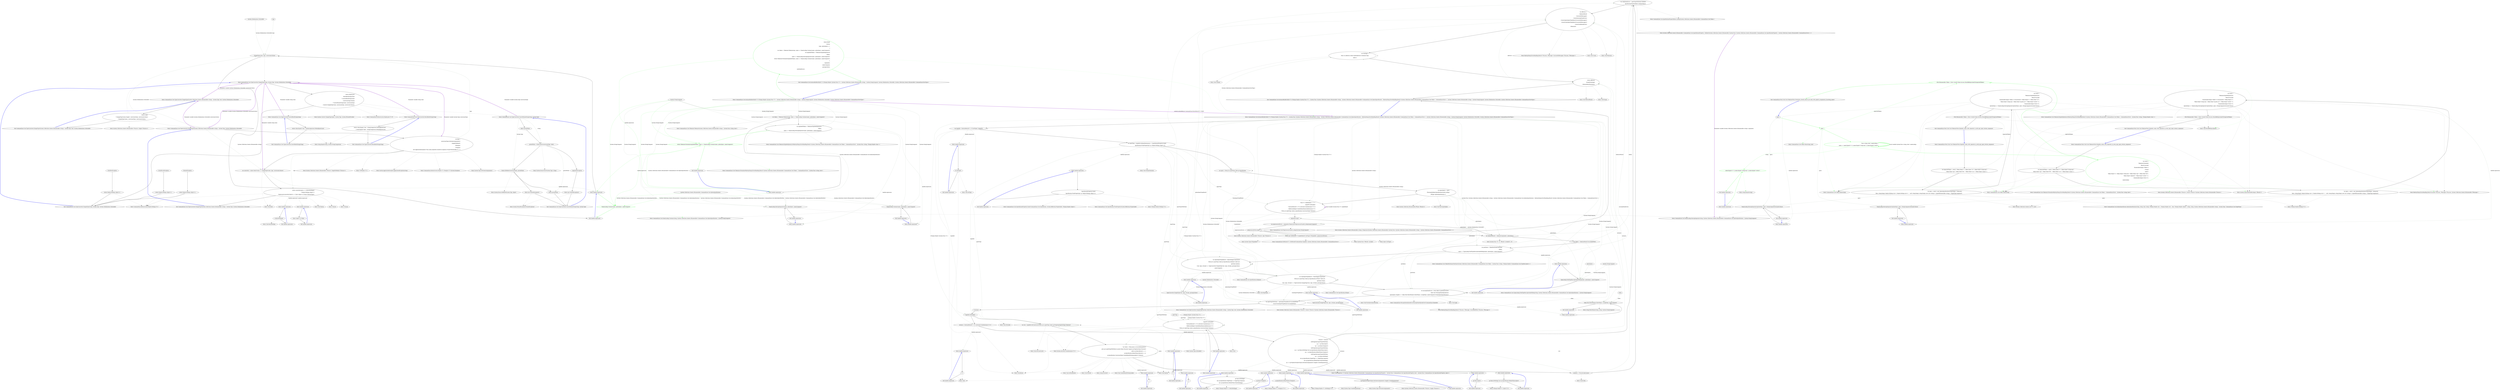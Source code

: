 digraph  {
n59 [label="System.Globalization.CultureInfo", span=""];
n60 [label=type, span=""];
n0 [label="Entry CommandLine.Core.TypeConverter.ChangeType(System.Collections.Generic.IEnumerable<string>, System.Type, bool, System.Globalization.CultureInfo)", span="12-12", cluster="CommandLine.Core.TypeConverter.ChangeType(System.Collections.Generic.IEnumerable<string>, System.Type, bool, System.Globalization.CultureInfo)"];
n1 [label="return scalar\r\n                ? ChangeType(values.Single(), conversionType, conversionCulture)\r\n                : ChangeType(values, conversionType, conversionCulture);", span="14-16", cluster="CommandLine.Core.TypeConverter.ChangeType(System.Collections.Generic.IEnumerable<string>, System.Type, bool, System.Globalization.CultureInfo)"];
n2 [label="Exit CommandLine.Core.TypeConverter.ChangeType(System.Collections.Generic.IEnumerable<string>, System.Type, bool, System.Globalization.CultureInfo)", span="12-12", cluster="CommandLine.Core.TypeConverter.ChangeType(System.Collections.Generic.IEnumerable<string>, System.Type, bool, System.Globalization.CultureInfo)"];
n3 [label="Entry System.Collections.Generic.IEnumerable<TSource>.Single<TSource>()", span="0-0", cluster="System.Collections.Generic.IEnumerable<TSource>.Single<TSource>()"];
n4 [label="Entry CommandLine.Core.TypeConverter.ChangeType(string, System.Type, System.Globalization.CultureInfo)", span="35-35", cluster="CommandLine.Core.TypeConverter.ChangeType(string, System.Type, System.Globalization.CultureInfo)"];
n5 [label="Entry CommandLine.Core.TypeConverter.ChangeType(System.Collections.Generic.IEnumerable<string>, System.Type, System.Globalization.CultureInfo)", span="19-19", cluster="CommandLine.Core.TypeConverter.ChangeType(System.Collections.Generic.IEnumerable<string>, System.Type, System.Globalization.CultureInfo)"];
n6 [label="var type =\r\n                conversionType.GetGenericArguments()\r\n                              .SingleOrDefault()\r\n                              .ToMaybe()\r\n                              .FromJust(\r\n                                  new ApplicationException(''Non scalar properties should be sequence of type IEnumerable<T>.''))", span="21-26", cluster="CommandLine.Core.TypeConverter.ChangeType(System.Collections.Generic.IEnumerable<string>, System.Type, System.Globalization.CultureInfo)"];
n7 [label="var converted = values.Select(value => ChangeType(value, type, conversionCulture))", span="28-28", cluster="CommandLine.Core.TypeConverter.ChangeType(System.Collections.Generic.IEnumerable<string>, System.Type, System.Globalization.CultureInfo)"];
n21 [label="ChangeType(value, type, conversionCulture)", span="28-28", cluster="lambda expression"];
n10 [label="Entry System.Type.GetGenericArguments()", span="0-0", cluster="System.Type.GetGenericArguments()"];
n11 [label="Entry System.Collections.Generic.IEnumerable<TSource>.SingleOrDefault<TSource>()", span="0-0", cluster="System.Collections.Generic.IEnumerable<TSource>.SingleOrDefault<TSource>()"];
n12 [label="Entry T.ToMaybe<T>()", span="79-79", cluster="T.ToMaybe<T>()"];
n13 [label="Entry System.ApplicationException.ApplicationException(string)", span="0-0", cluster="System.ApplicationException.ApplicationException(string)"];
n14 [label="Entry CommandLine.Infrastructure.Maybe<T>.FromJust<T>(System.Exception)", span="134-134", cluster="CommandLine.Infrastructure.Maybe<T>.FromJust<T>(System.Exception)"];
n8 [label="return converted.Any(a => a.MatchNothing())\r\n                ? Maybe.Nothing<object>()\r\n                : Maybe.Just(converted.Select(c => ((Just<object>)c).Value).ToArray(type));", span="30-32", cluster="CommandLine.Core.TypeConverter.ChangeType(System.Collections.Generic.IEnumerable<string>, System.Type, System.Globalization.CultureInfo)"];
n15 [label="Entry Unk.Select", span="", cluster="Unk.Select"];
n20 [label="Entry lambda expression", span="28-28", cluster="lambda expression"];
n9 [label="Exit CommandLine.Core.TypeConverter.ChangeType(System.Collections.Generic.IEnumerable<string>, System.Type, System.Globalization.CultureInfo)", span="19-19", cluster="CommandLine.Core.TypeConverter.ChangeType(System.Collections.Generic.IEnumerable<string>, System.Type, System.Globalization.CultureInfo)"];
n16 [label="Entry Unk.Any", span="", cluster="Unk.Any"];
n17 [label="Entry CommandLine.Infrastructure.Maybe.Nothing<T>()", span="63-63", cluster="CommandLine.Infrastructure.Maybe.Nothing<T>()"];
n18 [label="Entry Unk.ToArray", span="", cluster="Unk.ToArray"];
n19 [label="Entry Unk.Just", span="", cluster="Unk.Just"];
n23 [label="Entry lambda expression", span="30-30", cluster="lambda expression"];
n27 [label="Entry lambda expression", span="32-32", cluster="lambda expression"];
n22 [label="Exit lambda expression", span="28-28", cluster="lambda expression"];
n24 [label="a.MatchNothing()", span="30-30", cluster="lambda expression"];
n25 [label="Exit lambda expression", span="30-30", cluster="lambda expression"];
n26 [label="Entry Unk.MatchNothing", span="", cluster="Unk.MatchNothing"];
n28 [label="((Just<object>)c).Value", span="32-32", cluster="lambda expression"];
n29 [label="Exit lambda expression", span="32-32", cluster="lambda expression"];
n30 [label="return Maybe.Just(\r\n                    MatchBoolString(value)\r\n                        ? ConvertBoolString(value)\r\n                        : conversionType.IsEnum\r\n                            ? ConvertEnumString(value, conversionType)\r\n                            : Convert.ChangeType(value, conversionType, conversionCulture));", span="39-44", cluster="CommandLine.Core.TypeConverter.ChangeType(string, System.Type, System.Globalization.CultureInfo)"];
n31 [label=InvalidCastException, span="46-46", cluster="CommandLine.Core.TypeConverter.ChangeType(string, System.Type, System.Globalization.CultureInfo)"];
n32 [label="return Maybe.Nothing<object>();", span="48-48", cluster="CommandLine.Core.TypeConverter.ChangeType(string, System.Type, System.Globalization.CultureInfo)"];
n33 [label=FormatException, span="50-50", cluster="CommandLine.Core.TypeConverter.ChangeType(string, System.Type, System.Globalization.CultureInfo)"];
n34 [label="return Maybe.Nothing<object>();", span="52-52", cluster="CommandLine.Core.TypeConverter.ChangeType(string, System.Type, System.Globalization.CultureInfo)"];
n35 [label=OverflowException, span="54-54", cluster="CommandLine.Core.TypeConverter.ChangeType(string, System.Type, System.Globalization.CultureInfo)"];
n36 [label="return Maybe.Nothing<object>();", span="56-56", cluster="CommandLine.Core.TypeConverter.ChangeType(string, System.Type, System.Globalization.CultureInfo)"];
n37 [label="Exit CommandLine.Core.TypeConverter.ChangeType(string, System.Type, System.Globalization.CultureInfo)", span="35-35", cluster="CommandLine.Core.TypeConverter.ChangeType(string, System.Type, System.Globalization.CultureInfo)"];
n38 [label="Entry CommandLine.Core.TypeConverter.MatchBoolString(string)", span="60-60", cluster="CommandLine.Core.TypeConverter.MatchBoolString(string)"];
n39 [label="Entry CommandLine.Core.TypeConverter.ConvertBoolString(string)", span="66-66", cluster="CommandLine.Core.TypeConverter.ConvertBoolString(string)"];
n40 [label="Entry CommandLine.Core.TypeConverter.ConvertEnumString(string, System.Type)", span="71-71", cluster="CommandLine.Core.TypeConverter.ConvertEnumString(string, System.Type)"];
n41 [label="Entry System.Convert.ChangeType(object, System.Type, System.IFormatProvider)", span="0-0", cluster="System.Convert.ChangeType(object, System.Type, System.IFormatProvider)"];
n42 [label="Entry CommandLine.Infrastructure.Maybe.Just<T>(T)", span="68-68", cluster="CommandLine.Infrastructure.Maybe.Just<T>(T)"];
n43 [label="return value.Equals(''true'', StringComparison.OrdinalIgnoreCase)\r\n                   || value.Equals(''false'', StringComparison.OrdinalIgnoreCase);", span="62-63", cluster="CommandLine.Core.TypeConverter.MatchBoolString(string)"];
n44 [label="Exit CommandLine.Core.TypeConverter.MatchBoolString(string)", span="60-60", cluster="CommandLine.Core.TypeConverter.MatchBoolString(string)"];
n45 [label="Entry string.Equals(string, System.StringComparison)", span="0-0", cluster="string.Equals(string, System.StringComparison)"];
n46 [label="return value.Equals(''true'', StringComparison.OrdinalIgnoreCase);", span="68-68", cluster="CommandLine.Core.TypeConverter.ConvertBoolString(string)"];
n47 [label="Exit CommandLine.Core.TypeConverter.ConvertBoolString(string)", span="66-66", cluster="CommandLine.Core.TypeConverter.ConvertBoolString(string)"];
n48 [label="object parsedValue", span="73-73", cluster="CommandLine.Core.TypeConverter.ConvertEnumString(string, System.Type)"];
n49 [label="parsedValue = Enum.Parse(conversionType, value)", span="76-76", cluster="CommandLine.Core.TypeConverter.ConvertEnumString(string, System.Type)"];
n52 [label="Enum.IsDefined(conversionType, parsedValue)", span="82-82", cluster="CommandLine.Core.TypeConverter.ConvertEnumString(string, System.Type)"];
n50 [label=ArgumentException, span="78-78", cluster="CommandLine.Core.TypeConverter.ConvertEnumString(string, System.Type)"];
n56 [label="Entry System.Enum.Parse(System.Type, string)", span="0-0", cluster="System.Enum.Parse(System.Type, string)"];
n53 [label="return parsedValue;", span="84-84", cluster="CommandLine.Core.TypeConverter.ConvertEnumString(string, System.Type)"];
n51 [label="throw new FormatException();", span="80-80", cluster="CommandLine.Core.TypeConverter.ConvertEnumString(string, System.Type)"];
n54 [label="throw new FormatException();", span="86-86", cluster="CommandLine.Core.TypeConverter.ConvertEnumString(string, System.Type)"];
n58 [label="Entry System.Enum.IsDefined(System.Type, object)", span="0-0", cluster="System.Enum.IsDefined(System.Type, object)"];
n55 [label="Exit CommandLine.Core.TypeConverter.ConvertEnumString(string, System.Type)", span="71-71", cluster="CommandLine.Core.TypeConverter.ConvertEnumString(string, System.Type)"];
n57 [label="Entry System.FormatException.FormatException()", span="0-0", cluster="System.FormatException.FormatException()"];
d1 [label="return Build(\r\n                factory,\r\n                (args, optionSpecs) =>\r\n                    {\r\n                        var tokens = Tokenizer.Tokenize(args, name => NameLookup.Contains(name, optionSpecs, nameComparer));\r\n                        var explodedTokens = Tokenizer.ExplodeOptionList(\r\n                            tokens,\r\n                            name => NameLookup.HavingSeparator(name, optionSpecs, nameComparer));\r\n                        return Tokenizer.Normalize(explodedTokens, name => NameLookup.Contains(name, optionSpecs, nameComparer));\r\n                    },\r\n                arguments,\r\n                nameComparer,\r\n                parsingCulture,\r\n                nonFatalErrors);", span="21-34", cluster="CommandLine.Core.InstanceBuilder.Build<T>(CSharpx.Maybe<System.Func<T>>, System.Collections.Generic.IEnumerable<string>, System.StringComparer, System.Globalization.CultureInfo, System.Collections.Generic.IEnumerable<CommandLine.ErrorType>)", color=green, community=0];
d0 [label="Entry CommandLine.Core.InstanceBuilder.Build<T>(CSharpx.Maybe<System.Func<T>>, System.Collections.Generic.IEnumerable<string>, System.StringComparer, System.Globalization.CultureInfo, System.Collections.Generic.IEnumerable<CommandLine.ErrorType>)", span="14-14", cluster="CommandLine.Core.InstanceBuilder.Build<T>(CSharpx.Maybe<System.Func<T>>, System.Collections.Generic.IEnumerable<string>, System.StringComparer, System.Globalization.CultureInfo, System.Collections.Generic.IEnumerable<CommandLine.ErrorType>)"];
d2 [label="Exit CommandLine.Core.InstanceBuilder.Build<T>(CSharpx.Maybe<System.Func<T>>, System.Collections.Generic.IEnumerable<string>, System.StringComparer, System.Globalization.CultureInfo, System.Collections.Generic.IEnumerable<CommandLine.ErrorType>)", span="14-14", cluster="CommandLine.Core.InstanceBuilder.Build<T>(CSharpx.Maybe<System.Func<T>>, System.Collections.Generic.IEnumerable<string>, System.StringComparer, System.Globalization.CultureInfo, System.Collections.Generic.IEnumerable<CommandLine.ErrorType>)"];
d3 [label="Entry CommandLine.Core.InstanceBuilder.Build<T>(CSharpx.Maybe<System.Func<T>>, System.Func<System.Collections.Generic.IEnumerable<string>, System.Collections.Generic.IEnumerable<CommandLine.Core.OptionSpecification>, RailwaySharp.ErrorHandling.Result<System.Collections.Generic.IEnumerable<CommandLine.Core.Token>, CommandLine.Error>>, System.Collections.Generic.IEnumerable<string>, System.StringComparer, System.Globalization.CultureInfo, System.Collections.Generic.IEnumerable<CommandLine.ErrorType>)", span="37-37", cluster="CommandLine.Core.InstanceBuilder.Build<T>(CSharpx.Maybe<System.Func<T>>, System.Func<System.Collections.Generic.IEnumerable<string>, System.Collections.Generic.IEnumerable<CommandLine.Core.OptionSpecification>, RailwaySharp.ErrorHandling.Result<System.Collections.Generic.IEnumerable<CommandLine.Core.Token>, CommandLine.Error>>, System.Collections.Generic.IEnumerable<string>, System.StringComparer, System.Globalization.CultureInfo, System.Collections.Generic.IEnumerable<CommandLine.ErrorType>)"];
d4 [label="Entry lambda expression", span="23-30", cluster="lambda expression"];
d7 [label="return Tokenizer.Normalize(explodedTokens, name => NameLookup.Contains(name, optionSpecs, nameComparer));", span="29-29", cluster="lambda expression", color=green, community=0];
d158 [label="System.StringComparer", span=""];
d6 [label="var explodedTokens = Tokenizer.ExplodeOptionList(\r\n                            tokens,\r\n                            name => NameLookup.HavingSeparator(name, optionSpecs, nameComparer))", span="26-28", cluster="lambda expression"];
d8 [label="Exit lambda expression", span="23-30", cluster="lambda expression"];
d11 [label="Entry CommandLine.Core.Tokenizer.Normalize(RailwaySharp.ErrorHandling.Result<System.Collections.Generic.IEnumerable<CommandLine.Core.Token>, CommandLine.Error>, System.Func<string, bool>)", span="67-67", cluster="CommandLine.Core.Tokenizer.Normalize(RailwaySharp.ErrorHandling.Result<System.Collections.Generic.IEnumerable<CommandLine.Core.Token>, CommandLine.Error>, System.Func<string, bool>)"];
d21 [label="NameLookup.Contains(name, optionSpecs, nameComparer)", span="29-29", cluster="lambda expression", color=green, community=0];
d159 [label="System.Collections.Generic.IEnumerable<CommandLine.Core.OptionSpecification>", span=""];
d15 [label="Entry CommandLine.Core.NameLookup.Contains(string, System.Collections.Generic.IEnumerable<CommandLine.Core.OptionSpecification>, System.StringComparer)", span="11-11", cluster="CommandLine.Core.NameLookup.Contains(string, System.Collections.Generic.IEnumerable<CommandLine.Core.OptionSpecification>, System.StringComparer)"];
d5 [label="var tokens = Tokenizer.Tokenize(args, name => NameLookup.Contains(name, optionSpecs, nameComparer))", span="25-25", cluster="lambda expression"];
d13 [label="NameLookup.Contains(name, optionSpecs, nameComparer)", span="25-25", cluster="lambda expression"];
d17 [label="NameLookup.HavingSeparator(name, optionSpecs, nameComparer)", span="28-28", cluster="lambda expression"];
d50 [label="Exit CommandLine.Core.InstanceBuilder.Build<T>(CSharpx.Maybe<System.Func<T>>, System.Func<System.Collections.Generic.IEnumerable<string>, System.Collections.Generic.IEnumerable<CommandLine.Core.OptionSpecification>, RailwaySharp.ErrorHandling.Result<System.Collections.Generic.IEnumerable<CommandLine.Core.Token>, CommandLine.Error>>, System.Collections.Generic.IEnumerable<string>, System.StringComparer, System.Globalization.CultureInfo, System.Collections.Generic.IEnumerable<CommandLine.ErrorType>)", span="37-37", cluster="CommandLine.Core.InstanceBuilder.Build<T>(CSharpx.Maybe<System.Func<T>>, System.Func<System.Collections.Generic.IEnumerable<string>, System.Collections.Generic.IEnumerable<CommandLine.Core.OptionSpecification>, RailwaySharp.ErrorHandling.Result<System.Collections.Generic.IEnumerable<CommandLine.Core.Token>, CommandLine.Error>>, System.Collections.Generic.IEnumerable<string>, System.StringComparer, System.Globalization.CultureInfo, System.Collections.Generic.IEnumerable<CommandLine.ErrorType>)"];
d23 [label="var typeInfo = factory.Return(f => f().GetType(), typeof(T))", span="45-45", cluster="CommandLine.Core.InstanceBuilder.Build<T>(CSharpx.Maybe<System.Func<T>>, System.Func<System.Collections.Generic.IEnumerable<string>, System.Collections.Generic.IEnumerable<CommandLine.Core.OptionSpecification>, RailwaySharp.ErrorHandling.Result<System.Collections.Generic.IEnumerable<CommandLine.Core.Token>, CommandLine.Error>>, System.Collections.Generic.IEnumerable<string>, System.StringComparer, System.Globalization.CultureInfo, System.Collections.Generic.IEnumerable<CommandLine.ErrorType>)"];
d27 [label="Func<T> makeDefault = () =>\r\n                typeof(T).IsMutable()\r\n                    ? factory.Return(f => f(), Activator.CreateInstance<T>())\r\n                    : ReflectionHelper.CreateDefaultImmutableInstance<T>(\r\n                        (from p in specProps select p.Specification.ConversionType).ToArray())", span="56-60", cluster="CommandLine.Core.InstanceBuilder.Build<T>(CSharpx.Maybe<System.Func<T>>, System.Func<System.Collections.Generic.IEnumerable<string>, System.Collections.Generic.IEnumerable<CommandLine.Core.OptionSpecification>, RailwaySharp.ErrorHandling.Result<System.Collections.Generic.IEnumerable<CommandLine.Core.Token>, CommandLine.Error>>, System.Collections.Generic.IEnumerable<string>, System.StringComparer, System.Globalization.CultureInfo, System.Collections.Generic.IEnumerable<CommandLine.ErrorType>)"];
d102 [label="typeof(T).IsMutable()\r\n                    ? factory.Return(f => f(), Activator.CreateInstance<T>())\r\n                    : ReflectionHelper.CreateDefaultImmutableInstance<T>(\r\n                        (from p in specProps select p.Specification.ConversionType).ToArray())", span="57-60", cluster="lambda expression"];
d28 [label="arguments.Any()", span="62-62", cluster="CommandLine.Core.InstanceBuilder.Build<T>(CSharpx.Maybe<System.Func<T>>, System.Func<System.Collections.Generic.IEnumerable<string>, System.Collections.Generic.IEnumerable<CommandLine.Core.OptionSpecification>, RailwaySharp.ErrorHandling.Result<System.Collections.Generic.IEnumerable<CommandLine.Core.Token>, CommandLine.Error>>, System.Collections.Generic.IEnumerable<string>, System.StringComparer, System.Globalization.CultureInfo, System.Collections.Generic.IEnumerable<CommandLine.ErrorType>)"];
d29 [label="var preprocessorErrors = arguments.Preprocess(PreprocessorGuards.Lookup(nameComparer))", span="64-64", cluster="CommandLine.Core.InstanceBuilder.Build<T>(CSharpx.Maybe<System.Func<T>>, System.Func<System.Collections.Generic.IEnumerable<string>, System.Collections.Generic.IEnumerable<CommandLine.Core.OptionSpecification>, RailwaySharp.ErrorHandling.Result<System.Collections.Generic.IEnumerable<CommandLine.Core.Token>, CommandLine.Error>>, System.Collections.Generic.IEnumerable<string>, System.StringComparer, System.Globalization.CultureInfo, System.Collections.Generic.IEnumerable<CommandLine.ErrorType>)"];
d32 [label="var tokenizerResult = tokenizer(arguments, optionSpecs)", span="71-71", cluster="CommandLine.Core.InstanceBuilder.Build<T>(CSharpx.Maybe<System.Func<T>>, System.Func<System.Collections.Generic.IEnumerable<string>, System.Collections.Generic.IEnumerable<CommandLine.Core.OptionSpecification>, RailwaySharp.ErrorHandling.Result<System.Collections.Generic.IEnumerable<CommandLine.Core.Token>, CommandLine.Error>>, System.Collections.Generic.IEnumerable<string>, System.StringComparer, System.Globalization.CultureInfo, System.Collections.Generic.IEnumerable<CommandLine.ErrorType>)"];
d34 [label="var partitions = TokenPartitioner.Partition(\r\n                tokens,\r\n                name => TypeLookup.FindTypeDescriptorAndSibling(name, optionSpecs, nameComparer))", span="75-77", cluster="CommandLine.Core.InstanceBuilder.Build<T>(CSharpx.Maybe<System.Func<T>>, System.Func<System.Collections.Generic.IEnumerable<string>, System.Collections.Generic.IEnumerable<CommandLine.Core.OptionSpecification>, RailwaySharp.ErrorHandling.Result<System.Collections.Generic.IEnumerable<CommandLine.Core.Token>, CommandLine.Error>>, System.Collections.Generic.IEnumerable<string>, System.StringComparer, System.Globalization.CultureInfo, System.Collections.Generic.IEnumerable<CommandLine.ErrorType>)"];
d110 [label="TypeLookup.FindTypeDescriptorAndSibling(name, optionSpecs, nameComparer)", span="77-77", cluster="lambda expression"];
d35 [label="var optionSpecPropsResult = OptionMapper.MapValues(\r\n                (from pt in specProps where pt.Specification.IsOption() select pt),\r\n                partitions.Options,\r\n                (vals, type, isScalar) => TypeConverter.ChangeType(vals, type, isScalar, parsingCulture),\r\n                nameComparer)", span="79-83", cluster="CommandLine.Core.InstanceBuilder.Build<T>(CSharpx.Maybe<System.Func<T>>, System.Func<System.Collections.Generic.IEnumerable<string>, System.Collections.Generic.IEnumerable<CommandLine.Core.OptionSpecification>, RailwaySharp.ErrorHandling.Result<System.Collections.Generic.IEnumerable<CommandLine.Core.Token>, CommandLine.Error>>, System.Collections.Generic.IEnumerable<string>, System.StringComparer, System.Globalization.CultureInfo, System.Collections.Generic.IEnumerable<CommandLine.ErrorType>)"];
d114 [label="TypeConverter.ChangeType(vals, type, isScalar, parsingCulture)", span="82-82", cluster="lambda expression"];
d36 [label="var valueSpecPropsResult = ValueMapper.MapValues(\r\n                (from pt in specProps where pt.Specification.IsValue() select pt),\r\n                    partitions.Values,\r\n                (vals, type, isScalar) => TypeConverter.ChangeType(vals, type, isScalar, parsingCulture))", span="85-88", cluster="CommandLine.Core.InstanceBuilder.Build<T>(CSharpx.Maybe<System.Func<T>>, System.Func<System.Collections.Generic.IEnumerable<string>, System.Collections.Generic.IEnumerable<CommandLine.Core.OptionSpecification>, RailwaySharp.ErrorHandling.Result<System.Collections.Generic.IEnumerable<CommandLine.Core.Token>, CommandLine.Error>>, System.Collections.Generic.IEnumerable<string>, System.StringComparer, System.Globalization.CultureInfo, System.Collections.Generic.IEnumerable<CommandLine.ErrorType>)"];
d118 [label="TypeConverter.ChangeType(vals, type, isScalar, parsingCulture)", span="88-88", cluster="lambda expression"];
d37 [label="var missingValueErrors = from token in partitions.Errors\r\n                                     select new MissingValueOptionError(\r\n                                         optionSpecs.Single(o => token.Text.MatchName(o.ShortName, o.LongName, nameComparer)).FromOptionSpecification())", span="90-92", cluster="CommandLine.Core.InstanceBuilder.Build<T>(CSharpx.Maybe<System.Func<T>>, System.Func<System.Collections.Generic.IEnumerable<string>, System.Collections.Generic.IEnumerable<CommandLine.Core.OptionSpecification>, RailwaySharp.ErrorHandling.Result<System.Collections.Generic.IEnumerable<CommandLine.Core.Token>, CommandLine.Error>>, System.Collections.Generic.IEnumerable<string>, System.StringComparer, System.Globalization.CultureInfo, System.Collections.Generic.IEnumerable<CommandLine.ErrorType>)"];
d121 [label="token.Text.MatchName(o.ShortName, o.LongName, nameComparer)", span="92-92", cluster="lambda expression"];
d41 [label="instance = factory.Return(f => f(), Activator.CreateInstance<T>())", span="100-100", cluster="CommandLine.Core.InstanceBuilder.Build<T>(CSharpx.Maybe<System.Func<T>>, System.Func<System.Collections.Generic.IEnumerable<string>, System.Collections.Generic.IEnumerable<CommandLine.Core.OptionSpecification>, RailwaySharp.ErrorHandling.Result<System.Collections.Generic.IEnumerable<CommandLine.Core.Token>, CommandLine.Error>>, System.Collections.Generic.IEnumerable<string>, System.StringComparer, System.Globalization.CultureInfo, System.Collections.Generic.IEnumerable<CommandLine.ErrorType>)"];
d48 [label="var warnings =\r\n                from e in allErrors where nonFatalErrors.Contains(e.Tag)\r\n                select e", span="137-139", cluster="CommandLine.Core.InstanceBuilder.Build<T>(CSharpx.Maybe<System.Func<T>>, System.Func<System.Collections.Generic.IEnumerable<string>, System.Collections.Generic.IEnumerable<CommandLine.Core.OptionSpecification>, RailwaySharp.ErrorHandling.Result<System.Collections.Generic.IEnumerable<CommandLine.Core.Token>, CommandLine.Error>>, System.Collections.Generic.IEnumerable<string>, System.StringComparer, System.Globalization.CultureInfo, System.Collections.Generic.IEnumerable<CommandLine.ErrorType>)"];
d10 [label="Entry CommandLine.Core.Tokenizer.ExplodeOptionList(RailwaySharp.ErrorHandling.Result<System.Collections.Generic.IEnumerable<CommandLine.Core.Token>, CommandLine.Error>, System.Func<string, CSharpx.Maybe<char>>)", span="46-46", cluster="CommandLine.Core.Tokenizer.ExplodeOptionList(RailwaySharp.ErrorHandling.Result<System.Collections.Generic.IEnumerable<CommandLine.Core.Token>, CommandLine.Error>, System.Func<string, CSharpx.Maybe<char>>)"];
d16 [label="Entry lambda expression", span="28-28", cluster="lambda expression"];
d9 [label="Entry CommandLine.Core.Tokenizer.Tokenize(System.Collections.Generic.IEnumerable<string>, System.Func<string, bool>)", span="13-13", cluster="CommandLine.Core.Tokenizer.Tokenize(System.Collections.Generic.IEnumerable<string>, System.Func<string, bool>)"];
d12 [label="Entry lambda expression", span="25-25", cluster="lambda expression"];
d14 [label="Exit lambda expression", span="25-25", cluster="lambda expression"];
d18 [label="Exit lambda expression", span="28-28", cluster="lambda expression"];
d19 [label="Entry CommandLine.Core.NameLookup.HavingSeparator(string, System.Collections.Generic.IEnumerable<CommandLine.Core.OptionSpecification>, System.StringComparer)", span="16-16", cluster="CommandLine.Core.NameLookup.HavingSeparator(string, System.Collections.Generic.IEnumerable<CommandLine.Core.OptionSpecification>, System.StringComparer)"];
d31 [label="return new NotParsed<T>(makeDefault().GetType().ToTypeInfo(), preprocessorErrors);", span="67-67", cluster="CommandLine.Core.InstanceBuilder.Build<T>(CSharpx.Maybe<System.Func<T>>, System.Func<System.Collections.Generic.IEnumerable<string>, System.Collections.Generic.IEnumerable<CommandLine.Core.OptionSpecification>, RailwaySharp.ErrorHandling.Result<System.Collections.Generic.IEnumerable<CommandLine.Core.Token>, CommandLine.Error>>, System.Collections.Generic.IEnumerable<string>, System.StringComparer, System.Globalization.CultureInfo, System.Collections.Generic.IEnumerable<CommandLine.ErrorType>)"];
d49 [label="return allErrors\r\n                .Except(warnings)\r\n                .ToParserResult(instance);", span="141-143", cluster="CommandLine.Core.InstanceBuilder.Build<T>(CSharpx.Maybe<System.Func<T>>, System.Func<System.Collections.Generic.IEnumerable<string>, System.Collections.Generic.IEnumerable<CommandLine.Core.OptionSpecification>, RailwaySharp.ErrorHandling.Result<System.Collections.Generic.IEnumerable<CommandLine.Core.Token>, CommandLine.Error>>, System.Collections.Generic.IEnumerable<string>, System.StringComparer, System.Globalization.CultureInfo, System.Collections.Generic.IEnumerable<CommandLine.ErrorType>)"];
d24 [label="var specProps = typeInfo.GetSpecifications(pi => SpecificationProperty.Create(\r\n                    Specification.FromProperty(pi), pi, Maybe.Nothing<object>()))", span="47-48", cluster="CommandLine.Core.InstanceBuilder.Build<T>(CSharpx.Maybe<System.Func<T>>, System.Func<System.Collections.Generic.IEnumerable<string>, System.Collections.Generic.IEnumerable<CommandLine.Core.OptionSpecification>, RailwaySharp.ErrorHandling.Result<System.Collections.Generic.IEnumerable<CommandLine.Core.Token>, CommandLine.Error>>, System.Collections.Generic.IEnumerable<string>, System.StringComparer, System.Globalization.CultureInfo, System.Collections.Generic.IEnumerable<CommandLine.ErrorType>)"];
d51 [label="Entry Unk.Return", span="", cluster="Unk.Return"];
d90 [label="Entry lambda expression", span="45-45", cluster="lambda expression"];
d40 [label="typeInfo.IsMutable()", span="98-98", cluster="CommandLine.Core.InstanceBuilder.Build<T>(CSharpx.Maybe<System.Func<T>>, System.Func<System.Collections.Generic.IEnumerable<string>, System.Collections.Generic.IEnumerable<CommandLine.Core.OptionSpecification>, RailwaySharp.ErrorHandling.Result<System.Collections.Generic.IEnumerable<CommandLine.Core.Token>, CommandLine.Error>>, System.Collections.Generic.IEnumerable<string>, System.StringComparer, System.Globalization.CultureInfo, System.Collections.Generic.IEnumerable<CommandLine.ErrorType>)"];
d43 [label="var ctor = typeInfo.GetConstructor((from sp in specProps select sp.Property.PropertyType).ToArray())", span="116-116", cluster="CommandLine.Core.InstanceBuilder.Build<T>(CSharpx.Maybe<System.Func<T>>, System.Func<System.Collections.Generic.IEnumerable<string>, System.Collections.Generic.IEnumerable<CommandLine.Core.OptionSpecification>, RailwaySharp.ErrorHandling.Result<System.Collections.Generic.IEnumerable<CommandLine.Core.Token>, CommandLine.Error>>, System.Collections.Generic.IEnumerable<string>, System.StringComparer, System.Globalization.CultureInfo, System.Collections.Generic.IEnumerable<CommandLine.ErrorType>)"];
d26 [label="var optionSpecs = specs\r\n                .ThrowingValidate(SpecificationGuards.Lookup)\r\n                .OfType<OptionSpecification>()", span="52-54", cluster="CommandLine.Core.InstanceBuilder.Build<T>(CSharpx.Maybe<System.Func<T>>, System.Func<System.Collections.Generic.IEnumerable<string>, System.Collections.Generic.IEnumerable<CommandLine.Core.OptionSpecification>, RailwaySharp.ErrorHandling.Result<System.Collections.Generic.IEnumerable<CommandLine.Core.Token>, CommandLine.Error>>, System.Collections.Generic.IEnumerable<string>, System.StringComparer, System.Globalization.CultureInfo, System.Collections.Generic.IEnumerable<CommandLine.ErrorType>)"];
d160 [label="CSharpx.Maybe<System.Func<T>>", span=""];
d161 [label=specProps, span=""];
d101 [label="Entry lambda expression", span="56-60", cluster="lambda expression"];
d103 [label="Exit lambda expression", span="56-60", cluster="lambda expression"];
d104 [label="Entry System.Type.IsMutable()", span="139-139", cluster="System.Type.IsMutable()"];
d73 [label="Entry System.Activator.CreateInstance<T>()", span="0-0", cluster="System.Activator.CreateInstance<T>()"];
d75 [label="Entry Unk.ToArray", span="", cluster="Unk.ToArray"];
d105 [label="Entry Unk.>", span="", cluster="Unk.>"];
d106 [label="Entry lambda expression", span="58-58", cluster="lambda expression"];
d55 [label="Entry System.Collections.Generic.IEnumerable<TSource>.Any<TSource>()", span="0-0", cluster="System.Collections.Generic.IEnumerable<TSource>.Any<TSource>()"];
d30 [label="preprocessorErrors.Any()", span="65-65", cluster="CommandLine.Core.InstanceBuilder.Build<T>(CSharpx.Maybe<System.Func<T>>, System.Func<System.Collections.Generic.IEnumerable<string>, System.Collections.Generic.IEnumerable<CommandLine.Core.OptionSpecification>, RailwaySharp.ErrorHandling.Result<System.Collections.Generic.IEnumerable<CommandLine.Core.Token>, CommandLine.Error>>, System.Collections.Generic.IEnumerable<string>, System.StringComparer, System.Globalization.CultureInfo, System.Collections.Generic.IEnumerable<CommandLine.ErrorType>)"];
d56 [label="Entry CommandLine.Core.PreprocessorGuards.Lookup(System.StringComparer)", span="11-11", cluster="CommandLine.Core.PreprocessorGuards.Lookup(System.StringComparer)"];
d57 [label="Entry System.Collections.Generic.IEnumerable<string>.Preprocess(System.Collections.Generic.IEnumerable<System.Func<System.Collections.Generic.IEnumerable<string>, System.Collections.Generic.IEnumerable<CommandLine.Error>>>)", span="11-11", cluster="System.Collections.Generic.IEnumerable<string>.Preprocess(System.Collections.Generic.IEnumerable<System.Func<System.Collections.Generic.IEnumerable<string>, System.Collections.Generic.IEnumerable<CommandLine.Error>>>)"];
d33 [label="var tokens = tokenizerResult.SucceededWith()", span="73-73", cluster="CommandLine.Core.InstanceBuilder.Build<T>(CSharpx.Maybe<System.Func<T>>, System.Func<System.Collections.Generic.IEnumerable<string>, System.Collections.Generic.IEnumerable<CommandLine.Core.OptionSpecification>, RailwaySharp.ErrorHandling.Result<System.Collections.Generic.IEnumerable<CommandLine.Core.Token>, CommandLine.Error>>, System.Collections.Generic.IEnumerable<string>, System.StringComparer, System.Globalization.CultureInfo, System.Collections.Generic.IEnumerable<CommandLine.ErrorType>)"];
d62 [label="Entry System.Func<T1, T2, TResult>.Invoke(T1, T2)", span="0-0", cluster="System.Func<T1, T2, TResult>.Invoke(T1, T2)"];
d47 [label="var allErrors =\r\n                tokenizerResult\r\n                    .SuccessfulMessages()\r\n                        .Concat(missingValueErrors)\r\n                        .Concat(optionSpecPropsResult.SuccessfulMessages())\r\n                        .Concat(valueSpecPropsResult.SuccessfulMessages())\r\n                        .Concat(validationErrors)\r\n                    .Memorize()", span="128-135", cluster="CommandLine.Core.InstanceBuilder.Build<T>(CSharpx.Maybe<System.Func<T>>, System.Func<System.Collections.Generic.IEnumerable<string>, System.Collections.Generic.IEnumerable<CommandLine.Core.OptionSpecification>, RailwaySharp.ErrorHandling.Result<System.Collections.Generic.IEnumerable<CommandLine.Core.Token>, CommandLine.Error>>, System.Collections.Generic.IEnumerable<string>, System.StringComparer, System.Globalization.CultureInfo, System.Collections.Generic.IEnumerable<CommandLine.ErrorType>)"];
d64 [label="Entry CommandLine.Core.TokenPartitioner.Partition(System.Collections.Generic.IEnumerable<CommandLine.Core.Token>, System.Func<string, CSharpx.Maybe<CommandLine.Core.TypeDescriptor>>)", span="12-12", cluster="CommandLine.Core.TokenPartitioner.Partition(System.Collections.Generic.IEnumerable<CommandLine.Core.Token>, System.Func<string, CSharpx.Maybe<CommandLine.Core.TypeDescriptor>>)"];
d109 [label="Entry lambda expression", span="77-77", cluster="lambda expression"];
d162 [label="System.StringComparer", span=""];
d163 [label=optionSpecs, span=""];
d111 [label="Exit lambda expression", span="77-77", cluster="lambda expression"];
d112 [label="Entry CommandLine.Core.TypeLookup.FindTypeDescriptorAndSibling(string, System.Collections.Generic.IEnumerable<CommandLine.Core.OptionSpecification>, System.StringComparer)", span="23-23", cluster="CommandLine.Core.TypeLookup.FindTypeDescriptorAndSibling(string, System.Collections.Generic.IEnumerable<CommandLine.Core.OptionSpecification>, System.StringComparer)"];
d65 [label="Entry CommandLine.Core.Specification.IsOption()", span="10-10", cluster="CommandLine.Core.Specification.IsOption()"];
d66 [label="Entry Unk.MapValues", span="", cluster="Unk.MapValues"];
d113 [label="Entry lambda expression", span="82-82", cluster="lambda expression"];
d38 [label="var specPropsWithValue = optionSpecPropsResult.SucceededWith()\r\n                .Concat(valueSpecPropsResult.SucceededWith())", span="94-95", cluster="CommandLine.Core.InstanceBuilder.Build<T>(CSharpx.Maybe<System.Func<T>>, System.Func<System.Collections.Generic.IEnumerable<string>, System.Collections.Generic.IEnumerable<CommandLine.Core.OptionSpecification>, RailwaySharp.ErrorHandling.Result<System.Collections.Generic.IEnumerable<CommandLine.Core.Token>, CommandLine.Error>>, System.Collections.Generic.IEnumerable<string>, System.StringComparer, System.Globalization.CultureInfo, System.Collections.Generic.IEnumerable<CommandLine.ErrorType>)"];
d164 [label="System.Globalization.CultureInfo", span=""];
d115 [label="Exit lambda expression", span="82-82", cluster="lambda expression"];
d116 [label="Entry CommandLine.Core.TypeConverter.ChangeType(System.Collections.Generic.IEnumerable<string>, System.Type, bool, System.Globalization.CultureInfo)", span="13-13", cluster="CommandLine.Core.TypeConverter.ChangeType(System.Collections.Generic.IEnumerable<string>, System.Type, bool, System.Globalization.CultureInfo)"];
d67 [label="Entry CommandLine.Core.Specification.IsValue()", span="15-15", cluster="CommandLine.Core.Specification.IsValue()"];
d117 [label="Entry lambda expression", span="88-88", cluster="lambda expression"];
d119 [label="Exit lambda expression", span="88-88", cluster="lambda expression"];
d68 [label="Entry CommandLine.MissingValueOptionError.MissingValueOptionError(CommandLine.NameInfo)", span="269-269", cluster="CommandLine.MissingValueOptionError.MissingValueOptionError(CommandLine.NameInfo)"];
d69 [label="Entry Unk.Single", span="", cluster="Unk.Single"];
d70 [label="Entry Unk.FromOptionSpecification", span="", cluster="Unk.FromOptionSpecification"];
d120 [label="Entry lambda expression", span="92-92", cluster="lambda expression"];
d165 [label=token, span=""];
d122 [label="Exit lambda expression", span="92-92", cluster="lambda expression"];
d123 [label="Entry string.MatchName(string, string, System.StringComparer)", span="8-8", cluster="string.MatchName(string, string, System.StringComparer)"];
d42 [label="instance = instance\r\n                    .SetProperties(specPropsWithValue,\r\n                        sp => sp.Value.IsJust(),\r\n                        sp => sp.Value.FromJust())\r\n                    .SetProperties(specPropsWithValue,\r\n                        sp => sp.Value.IsNothing() && sp.Specification.DefaultValue.IsJust(),\r\n                        sp => sp.Specification.DefaultValue.FromJust())\r\n                    .SetProperties(specPropsWithValue,\r\n                        sp => sp.Value.IsNothing()\r\n                            && sp.Specification.TargetType == TargetType.Sequence\r\n                            && sp.Specification.DefaultValue.MatchNothing(),\r\n                        sp => sp.Property.PropertyType.GetGenericArguments().Single().CreateEmptyArray())", span="101-112", cluster="CommandLine.Core.InstanceBuilder.Build<T>(CSharpx.Maybe<System.Func<T>>, System.Func<System.Collections.Generic.IEnumerable<string>, System.Collections.Generic.IEnumerable<CommandLine.Core.OptionSpecification>, RailwaySharp.ErrorHandling.Result<System.Collections.Generic.IEnumerable<CommandLine.Core.Token>, CommandLine.Error>>, System.Collections.Generic.IEnumerable<string>, System.StringComparer, System.Globalization.CultureInfo, System.Collections.Generic.IEnumerable<CommandLine.ErrorType>)"];
d124 [label="Entry lambda expression", span="100-100", cluster="lambda expression"];
d87 [label="Entry Unk.Contains", span="", cluster="Unk.Contains"];
d83 [label="Entry System.Collections.Generic.IEnumerable<CommandLine.Core.SpecificationProperty>.Validate(System.Collections.Generic.IEnumerable<System.Func<System.Collections.Generic.IEnumerable<CommandLine.Core.SpecificationProperty>, System.Collections.Generic.IEnumerable<CommandLine.Error>>>)", span="40-40", cluster="System.Collections.Generic.IEnumerable<CommandLine.Core.SpecificationProperty>.Validate(System.Collections.Generic.IEnumerable<System.Func<System.Collections.Generic.IEnumerable<CommandLine.Core.SpecificationProperty>, System.Collections.Generic.IEnumerable<CommandLine.Error>>>)"];
d58 [label="Entry CommandLine.NotParsed<T>.NotParsed(CommandLine.TypeInfo, System.Collections.Generic.IEnumerable<CommandLine.Error>)", span="163-163", cluster="CommandLine.NotParsed<T>.NotParsed(CommandLine.TypeInfo, System.Collections.Generic.IEnumerable<CommandLine.Error>)"];
d59 [label="Entry System.Func<TResult>.Invoke()", span="0-0", cluster="System.Func<TResult>.Invoke()"];
d60 [label="Entry object.GetType()", span="0-0", cluster="object.GetType()"];
d61 [label="Entry System.Type.ToTypeInfo()", span="174-174", cluster="System.Type.ToTypeInfo()"];
d45 [label="instance = (T)ctor.Invoke(values)", span="122-122", cluster="CommandLine.Core.InstanceBuilder.Build<T>(CSharpx.Maybe<System.Func<T>>, System.Func<System.Collections.Generic.IEnumerable<string>, System.Collections.Generic.IEnumerable<CommandLine.Core.OptionSpecification>, RailwaySharp.ErrorHandling.Result<System.Collections.Generic.IEnumerable<CommandLine.Core.Token>, CommandLine.Error>>, System.Collections.Generic.IEnumerable<string>, System.StringComparer, System.Globalization.CultureInfo, System.Collections.Generic.IEnumerable<CommandLine.ErrorType>)"];
d88 [label="Entry Unk.Except", span="", cluster="Unk.Except"];
d89 [label="Entry Unk.ToParserResult", span="", cluster="Unk.ToParserResult"];
d25 [label="var specs = from pt in specProps select pt.Specification", span="50-50", cluster="CommandLine.Core.InstanceBuilder.Build<T>(CSharpx.Maybe<System.Func<T>>, System.Func<System.Collections.Generic.IEnumerable<string>, System.Collections.Generic.IEnumerable<CommandLine.Core.OptionSpecification>, RailwaySharp.ErrorHandling.Result<System.Collections.Generic.IEnumerable<CommandLine.Core.Token>, CommandLine.Error>>, System.Collections.Generic.IEnumerable<string>, System.StringComparer, System.Globalization.CultureInfo, System.Collections.Generic.IEnumerable<CommandLine.ErrorType>)"];
d52 [label="Entry Unk.GetSpecifications", span="", cluster="Unk.GetSpecifications"];
d95 [label="Entry lambda expression", span="47-48", cluster="lambda expression"];
d44 [label="var values = (from prms in ctor.GetParameters()\r\n                              join sp in specPropsWithValue on prms.Name.ToLower() equals sp.Property.Name.ToLower()\r\n                              select sp.Value.Return(v => v,\r\n                                    sp.Specification.DefaultValue.Return(d => d,\r\n                                        sp.Specification.ConversionType.CreateDefaultForImmutable()))).ToArray()", span="117-121", cluster="CommandLine.Core.InstanceBuilder.Build<T>(CSharpx.Maybe<System.Func<T>>, System.Func<System.Collections.Generic.IEnumerable<string>, System.Collections.Generic.IEnumerable<CommandLine.Core.OptionSpecification>, RailwaySharp.ErrorHandling.Result<System.Collections.Generic.IEnumerable<CommandLine.Core.Token>, CommandLine.Error>>, System.Collections.Generic.IEnumerable<string>, System.StringComparer, System.Globalization.CultureInfo, System.Collections.Generic.IEnumerable<CommandLine.ErrorType>)"];
d92 [label="Exit lambda expression", span="45-45", cluster="lambda expression"];
d91 [label="f().GetType()", span="45-45", cluster="lambda expression"];
d39 [label="T instance", span="97-97", cluster="CommandLine.Core.InstanceBuilder.Build<T>(CSharpx.Maybe<System.Func<T>>, System.Func<System.Collections.Generic.IEnumerable<string>, System.Collections.Generic.IEnumerable<CommandLine.Core.OptionSpecification>, RailwaySharp.ErrorHandling.Result<System.Collections.Generic.IEnumerable<CommandLine.Core.Token>, CommandLine.Error>>, System.Collections.Generic.IEnumerable<string>, System.StringComparer, System.Globalization.CultureInfo, System.Collections.Generic.IEnumerable<CommandLine.ErrorType>)"];
d72 [label="Entry Unk.IsMutable", span="", cluster="Unk.IsMutable"];
d76 [label="Entry Unk.GetConstructor", span="", cluster="Unk.GetConstructor"];
d53 [label="Entry Unk.ThrowingValidate", span="", cluster="Unk.ThrowingValidate"];
d54 [label="Entry System.Collections.IEnumerable.OfType<TResult>()", span="0-0", cluster="System.Collections.IEnumerable.OfType<TResult>()"];
d108 [label="Exit lambda expression", span="58-58", cluster="lambda expression"];
d107 [label="f()", span="58-58", cluster="lambda expression"];
d63 [label="Entry RailwaySharp.ErrorHandling.Result<TSuccess, TMessage>.SucceededWith<TSuccess, TMessage>()", span="653-653", cluster="RailwaySharp.ErrorHandling.Result<TSuccess, TMessage>.SucceededWith<TSuccess, TMessage>()"];
d46 [label="var validationErrors = specPropsWithValue.Validate(\r\n                SpecificationPropertyRules.Lookup(tokens))", span="125-126", cluster="CommandLine.Core.InstanceBuilder.Build<T>(CSharpx.Maybe<System.Func<T>>, System.Func<System.Collections.Generic.IEnumerable<string>, System.Collections.Generic.IEnumerable<CommandLine.Core.OptionSpecification>, RailwaySharp.ErrorHandling.Result<System.Collections.Generic.IEnumerable<CommandLine.Core.Token>, CommandLine.Error>>, System.Collections.Generic.IEnumerable<string>, System.StringComparer, System.Globalization.CultureInfo, System.Collections.Generic.IEnumerable<CommandLine.ErrorType>)"];
d84 [label="Entry RailwaySharp.ErrorHandling.Result<TSuccess, TMessage>.SuccessfulMessages<TSuccess, TMessage>()", span="12-12", cluster="RailwaySharp.ErrorHandling.Result<TSuccess, TMessage>.SuccessfulMessages<TSuccess, TMessage>()"];
d85 [label="Entry Unk.Concat", span="", cluster="Unk.Concat"];
d86 [label="Entry Unk.Memorize", span="", cluster="Unk.Memorize"];
d71 [label="Entry System.Collections.Generic.IEnumerable<TSource>.Concat<TSource>(System.Collections.Generic.IEnumerable<TSource>)", span="0-0", cluster="System.Collections.Generic.IEnumerable<TSource>.Concat<TSource>(System.Collections.Generic.IEnumerable<TSource>)"];
d74 [label="Entry T.SetProperties<T>(System.Collections.Generic.IEnumerable<CommandLine.Core.SpecificationProperty>, System.Func<CommandLine.Core.SpecificationProperty, bool>, System.Func<CommandLine.Core.SpecificationProperty, object>)", span="82-82", cluster="T.SetProperties<T>(System.Collections.Generic.IEnumerable<CommandLine.Core.SpecificationProperty>, System.Func<CommandLine.Core.SpecificationProperty, bool>, System.Func<CommandLine.Core.SpecificationProperty, object>)"];
d127 [label="Entry lambda expression", span="103-103", cluster="lambda expression"];
d131 [label="Entry lambda expression", span="104-104", cluster="lambda expression"];
d135 [label="Entry lambda expression", span="106-106", cluster="lambda expression"];
d139 [label="Entry lambda expression", span="107-107", cluster="lambda expression"];
d142 [label="Entry lambda expression", span="109-111", cluster="lambda expression"];
d146 [label="Entry lambda expression", span="112-112", cluster="lambda expression"];
d126 [label="Exit lambda expression", span="100-100", cluster="lambda expression"];
d125 [label="f()", span="100-100", cluster="lambda expression"];
d81 [label="Entry Unk.Invoke", span="", cluster="Unk.Invoke"];
d97 [label="Exit lambda expression", span="47-48", cluster="lambda expression"];
d96 [label="SpecificationProperty.Create(\r\n                    Specification.FromProperty(pi), pi, Maybe.Nothing<object>())", span="47-48", cluster="lambda expression"];
d77 [label="Entry Unk.GetParameters", span="", cluster="Unk.GetParameters"];
d78 [label="Entry Unk.ToLower", span="", cluster="Unk.ToLower"];
d79 [label="Entry string.ToLower()", span="0-0", cluster="string.ToLower()"];
d80 [label="Entry Unk.CreateDefaultForImmutable", span="", cluster="Unk.CreateDefaultForImmutable"];
d152 [label="Entry lambda expression", span="119-119", cluster="lambda expression"];
d155 [label="Entry lambda expression", span="120-120", cluster="lambda expression"];
d93 [label="Entry Unk.f", span="", cluster="Unk.f"];
d94 [label="Entry Unk.GetType", span="", cluster="Unk.GetType"];
d82 [label="Entry CommandLine.Core.SpecificationPropertyRules.Lookup(System.Collections.Generic.IEnumerable<CommandLine.Core.Token>)", span="12-12", cluster="CommandLine.Core.SpecificationPropertyRules.Lookup(System.Collections.Generic.IEnumerable<CommandLine.Core.Token>)"];
d129 [label="Exit lambda expression", span="103-103", cluster="lambda expression"];
d128 [label="sp.Value.IsJust()", span="103-103", cluster="lambda expression"];
d133 [label="Exit lambda expression", span="104-104", cluster="lambda expression"];
d132 [label="sp.Value.FromJust()", span="104-104", cluster="lambda expression"];
d137 [label="Exit lambda expression", span="106-106", cluster="lambda expression"];
d136 [label="sp.Value.IsNothing() && sp.Specification.DefaultValue.IsJust()", span="106-106", cluster="lambda expression"];
d141 [label="Exit lambda expression", span="107-107", cluster="lambda expression"];
d140 [label="sp.Specification.DefaultValue.FromJust()", span="107-107", cluster="lambda expression"];
d144 [label="Exit lambda expression", span="109-111", cluster="lambda expression"];
d143 [label="sp.Value.IsNothing()\r\n                            && sp.Specification.TargetType == TargetType.Sequence\r\n                            && sp.Specification.DefaultValue.MatchNothing()", span="109-111", cluster="lambda expression"];
d148 [label="Exit lambda expression", span="112-112", cluster="lambda expression"];
d147 [label="sp.Property.PropertyType.GetGenericArguments().Single().CreateEmptyArray()", span="112-112", cluster="lambda expression"];
d98 [label="Entry CommandLine.Core.Specification.FromProperty(System.Reflection.PropertyInfo)", span="105-105", cluster="CommandLine.Core.Specification.FromProperty(System.Reflection.PropertyInfo)"];
d99 [label="Entry CSharpx.Maybe.Nothing<T>()", span="116-116", cluster="CSharpx.Maybe.Nothing<T>()"];
d100 [label="Entry CommandLine.Core.SpecificationProperty.Create(CommandLine.Core.Specification, System.Reflection.PropertyInfo, CSharpx.Maybe<object>)", span="21-21", cluster="CommandLine.Core.SpecificationProperty.Create(CommandLine.Core.Specification, System.Reflection.PropertyInfo, CSharpx.Maybe<object>)"];
d154 [label="Exit lambda expression", span="119-119", cluster="lambda expression"];
d153 [label=v, span="119-119", cluster="lambda expression"];
d157 [label="Exit lambda expression", span="120-120", cluster="lambda expression"];
d156 [label=d, span="120-120", cluster="lambda expression"];
d130 [label="Entry CSharpx.Maybe<T>.IsJust<T>()", span="326-326", cluster="CSharpx.Maybe<T>.IsJust<T>()"];
d134 [label="Entry CSharpx.Maybe<T>.FromJust<T>()", span="342-342", cluster="CSharpx.Maybe<T>.FromJust<T>()"];
d138 [label="Entry CSharpx.Maybe<T>.IsNothing<T>()", span="334-334", cluster="CSharpx.Maybe<T>.IsNothing<T>()"];
d145 [label="Entry CSharpx.Maybe<T>.MatchNothing()", span="57-57", cluster="CSharpx.Maybe<T>.MatchNothing()"];
d149 [label="Entry System.Type.GetGenericArguments()", span="0-0", cluster="System.Type.GetGenericArguments()"];
d150 [label="Entry System.Collections.Generic.IEnumerable<TSource>.Single<TSource>()", span="0-0", cluster="System.Collections.Generic.IEnumerable<TSource>.Single<TSource>()"];
d151 [label="Entry System.Type.CreateEmptyArray()", span="125-125", cluster="System.Type.CreateEmptyArray()"];
m1_11 [label="Entry System.Linq.Enumerable.Empty<TResult>()", span="0-0", cluster="System.Linq.Enumerable.Empty<TResult>()", file="TokenizerTests.cs"];
m1_20 [label="Entry CommandLine.Tests.Unit.Core.TokenizerTests.Explode_scalar_with_separator_in_even_args_input_returns_sequence()", span="42-42", cluster="CommandLine.Tests.Unit.Core.TokenizerTests.Explode_scalar_with_separator_in_even_args_input_returns_sequence()", file="TokenizerTests.cs"];
m1_21 [label="var expectedTokens = new[] { Token.Name(''x''), Token.Name(''string-seq''),\r\n                Token.Value(''aaa''), Token.Value(''bb''),  Token.Value(''cccc''), Token.Name(''switch'') }", span="45-46", cluster="CommandLine.Tests.Unit.Core.TokenizerTests.Explode_scalar_with_separator_in_even_args_input_returns_sequence()", file="TokenizerTests.cs"];
m1_22 [label="var specs = new[] { new OptionSpecification(string.Empty, ''string-seq'',\r\n                false, string.Empty, Maybe.Nothing<int>(), Maybe.Nothing<int>(), ',', null, string.Empty, string.Empty, new List<string>(), typeof(IEnumerable<string>), TargetType.Sequence)}", span="47-48", cluster="CommandLine.Tests.Unit.Core.TokenizerTests.Explode_scalar_with_separator_in_even_args_input_returns_sequence()", file="TokenizerTests.cs"];
m1_24 [label="((Ok<IEnumerable<Token>, Error>)result).Value.Success.ShouldBeEquivalentTo(expectedTokens)", span="60-60", cluster="CommandLine.Tests.Unit.Core.TokenizerTests.Explode_scalar_with_separator_in_even_args_input_returns_sequence()", file="TokenizerTests.cs"];
m1_23 [label="var result =\r\n                Tokenizer.ExplodeOptionList(\r\n                    Result.Succeed(\r\n                        Enumerable.Empty<Token>().Concat(new[] { Token.Name(''x''),\r\n                            Token.Name(''string-seq''), Token.Value(''aaa,bb,cccc''), Token.Name(''switch'') }),\r\n                        Enumerable.Empty<Error>()),\r\n                        optionName => NameLookup.HavingSeparator(optionName, specs, StringComparer.InvariantCulture))", span="51-57", cluster="CommandLine.Tests.Unit.Core.TokenizerTests.Explode_scalar_with_separator_in_even_args_input_returns_sequence()", file="TokenizerTests.cs"];
m1_25 [label="Exit CommandLine.Tests.Unit.Core.TokenizerTests.Explode_scalar_with_separator_in_even_args_input_returns_sequence()", span="42-42", cluster="CommandLine.Tests.Unit.Core.TokenizerTests.Explode_scalar_with_separator_in_even_args_input_returns_sequence()", file="TokenizerTests.cs"];
m1_35 [label="Entry CommandLine.Core.Token.Value(string, bool)", span="29-29", cluster="CommandLine.Core.Token.Value(string, bool)", file="TokenizerTests.cs"];
m1_29 [label=specs, span="", cluster="CommandLine.Tests.Unit.Core.TokenizerTests.Normalize_should_remove_all_value_with_explicit_assignment_of_existing_name()", file="TokenizerTests.cs"];
m1_30 [label=specs, span="", cluster="CommandLine.Tests.Unit.Core.TokenizerTests.Normalize_should_remove_all_value_with_explicit_assignment_of_existing_name()", color=green, community=1, file="TokenizerTests.cs"];
m1_31 [label="Func<string, bool> nameLookup =\r\n                name => name.Equals(''x'') || name.Equals(''string-seq'') || name.Equals(''switch'')", span="74-75", cluster="CommandLine.Tests.Unit.Core.TokenizerTests.Normalize_should_remove_all_value_with_explicit_assignment_of_existing_name()", color=green, community=1, file="TokenizerTests.cs"];
m1_33 [label="((Ok<IEnumerable<Token>, Error>)result).Value.Success.ShouldBeEquivalentTo(expectedTokens)", span="90-90", cluster="CommandLine.Tests.Unit.Core.TokenizerTests.Normalize_should_remove_all_value_with_explicit_assignment_of_existing_name()", color=green, community=0, file="TokenizerTests.cs"];
m1_32 [label="var result =\r\n                Tokenizer.Normalize(\r\n                    Result.Succeed(\r\n                        Enumerable.Empty<Token>()\r\n                            .Concat(\r\n                                new[] {\r\n                                    Token.Name(''x''), Token.Name(''string-seq''), Token.Value(''aaa''), Token.Value(''bb''),\r\n                                    Token.Name(''unknown''), Token.Name(''switch'') }),\r\n                        Enumerable.Empty<Error>()),\r\n                    nameLookup)", span="78-87", cluster="CommandLine.Tests.Unit.Core.TokenizerTests.Normalize_should_remove_all_value_with_explicit_assignment_of_existing_name()", color=green, community=1, file="TokenizerTests.cs"];
m1_34 [label="Exit CommandLine.Tests.Unit.Core.TokenizerTests.Normalize_should_remove_all_value_with_explicit_assignment_of_existing_name()", span="68-68", cluster="CommandLine.Tests.Unit.Core.TokenizerTests.Normalize_should_remove_all_value_with_explicit_assignment_of_existing_name()", file="TokenizerTests.cs"];
m1_8 [label="Entry CommandLine.Core.OptionSpecification.OptionSpecification(string, string, bool, string, CSharpx.Maybe<int>, CSharpx.Maybe<int>, char, CSharpx.Maybe<object>, string, string, System.Collections.Generic.IEnumerable<string>, System.Type, CommandLine.Core.TargetType)", span="16-16", cluster="CommandLine.Core.OptionSpecification.OptionSpecification(string, string, bool, string, CSharpx.Maybe<int>, CSharpx.Maybe<int>, char, CSharpx.Maybe<object>, string, string, System.Collections.Generic.IEnumerable<string>, System.Type, CommandLine.Core.TargetType)", file="TokenizerTests.cs"];
m1_0 [label="Entry CommandLine.Tests.Unit.Core.TokenizerTests.Explode_scalar_with_separator_in_odd_args_input_returns_sequence()", span="18-18", cluster="CommandLine.Tests.Unit.Core.TokenizerTests.Explode_scalar_with_separator_in_odd_args_input_returns_sequence()", file="TokenizerTests.cs"];
m1_1 [label="var expectedTokens = new[] { Token.Name(''i''), Token.Value(''10''), Token.Name(''string-seq''),\r\n                Token.Value(''aaa''), Token.Value(''bb''),  Token.Value(''cccc''), Token.Name(''switch'') }", span="21-22", cluster="CommandLine.Tests.Unit.Core.TokenizerTests.Explode_scalar_with_separator_in_odd_args_input_returns_sequence()", file="TokenizerTests.cs"];
m1_2 [label="var specs = new[] { new OptionSpecification(string.Empty, ''string-seq'',\r\n                false, string.Empty, Maybe.Nothing<int>(), Maybe.Nothing<int>(), ',', null, string.Empty, string.Empty, new List<string>(), typeof(IEnumerable<string>), TargetType.Sequence)}", span="23-24", cluster="CommandLine.Tests.Unit.Core.TokenizerTests.Explode_scalar_with_separator_in_odd_args_input_returns_sequence()", file="TokenizerTests.cs"];
m1_4 [label="((Ok<IEnumerable<Token>, Error>)result).Value.Success.ShouldBeEquivalentTo(expectedTokens)", span="36-36", cluster="CommandLine.Tests.Unit.Core.TokenizerTests.Explode_scalar_with_separator_in_odd_args_input_returns_sequence()", file="TokenizerTests.cs"];
m1_3 [label="var result =\r\n                Tokenizer.ExplodeOptionList(\r\n                    Result.Succeed(\r\n                        Enumerable.Empty<Token>().Concat(new[] { Token.Name(''i''), Token.Value(''10''),\r\n                            Token.Name(''string-seq''), Token.Value(''aaa,bb,cccc''), Token.Name(''switch'') }),\r\n                        Enumerable.Empty<Error>()),\r\n                        optionName => NameLookup.HavingSeparator(optionName, specs, StringComparer.InvariantCulture))", span="27-33", cluster="CommandLine.Tests.Unit.Core.TokenizerTests.Explode_scalar_with_separator_in_odd_args_input_returns_sequence()", file="TokenizerTests.cs"];
m1_5 [label="Exit CommandLine.Tests.Unit.Core.TokenizerTests.Explode_scalar_with_separator_in_odd_args_input_returns_sequence()", span="18-18", cluster="CommandLine.Tests.Unit.Core.TokenizerTests.Explode_scalar_with_separator_in_odd_args_input_returns_sequence()", file="TokenizerTests.cs"];
m1_37 [label="Entry lambda expression", span="75-75", cluster="lambda expression", file="TokenizerTests.cs"];
m1_17 [label="NameLookup.HavingSeparator(optionName, specs, StringComparer.InvariantCulture)", span="33-33", cluster="lambda expression", file="TokenizerTests.cs"];
m1_16 [label="Entry lambda expression", span="33-33", cluster="lambda expression", file="TokenizerTests.cs"];
m1_18 [label="Exit lambda expression", span="33-33", cluster="lambda expression", file="TokenizerTests.cs"];
m1_27 [label="NameLookup.HavingSeparator(optionName, specs, StringComparer.InvariantCulture)", span="57-57", cluster="lambda expression", file="TokenizerTests.cs"];
m1_26 [label="Entry lambda expression", span="57-57", cluster="lambda expression", file="TokenizerTests.cs"];
m1_28 [label="Exit lambda expression", span="57-57", cluster="lambda expression", file="TokenizerTests.cs"];
m1_38 [label="name.Equals(''x'') || name.Equals(''string-seq'') || name.Equals(''switch'')", span="75-75", cluster="lambda expression", color=green, community=0, file="TokenizerTests.cs"];
m1_39 [label="Exit lambda expression", span="75-75", cluster="lambda expression", file="TokenizerTests.cs"];
m1_36 [label="Entry CommandLine.Core.Tokenizer.Normalize(RailwaySharp.ErrorHandling.Result<System.Collections.Generic.IEnumerable<CommandLine.Core.Token>, CommandLine.Error>, System.Func<string, bool>)", span="67-67", cluster="CommandLine.Core.Tokenizer.Normalize(RailwaySharp.ErrorHandling.Result<System.Collections.Generic.IEnumerable<CommandLine.Core.Token>, CommandLine.Error>, System.Func<string, bool>)", file="TokenizerTests.cs"];
m1_14 [label="Entry CommandLine.Core.Tokenizer.ExplodeOptionList(RailwaySharp.ErrorHandling.Result<System.Collections.Generic.IEnumerable<CommandLine.Core.Token>, CommandLine.Error>, System.Func<string, CSharpx.Maybe<char>>)", span="46-46", cluster="CommandLine.Core.Tokenizer.ExplodeOptionList(RailwaySharp.ErrorHandling.Result<System.Collections.Generic.IEnumerable<CommandLine.Core.Token>, CommandLine.Error>, System.Func<string, CSharpx.Maybe<char>>)", file="TokenizerTests.cs"];
m1_6 [label="Entry CommandLine.Core.Token.Name(string)", span="19-19", cluster="CommandLine.Core.Token.Name(string)", file="TokenizerTests.cs"];
m1_9 [label="Entry CSharpx.Maybe.Nothing<T>()", span="116-116", cluster="CSharpx.Maybe.Nothing<T>()", file="TokenizerTests.cs"];
m1_40 [label="Entry string.Equals(string)", span="0-0", cluster="string.Equals(string)", file="TokenizerTests.cs"];
m1_12 [label="Entry System.Collections.Generic.IEnumerable<TSource>.Concat<TSource>(System.Collections.Generic.IEnumerable<TSource>)", span="0-0", cluster="System.Collections.Generic.IEnumerable<TSource>.Concat<TSource>(System.Collections.Generic.IEnumerable<TSource>)", file="TokenizerTests.cs"];
m1_7 [label="Entry CommandLine.Core.Token.Value(string)", span="24-24", cluster="CommandLine.Core.Token.Value(string)", file="TokenizerTests.cs"];
m1_15 [label="Entry Unk.ShouldBeEquivalentTo", span="", cluster="Unk.ShouldBeEquivalentTo", file="TokenizerTests.cs"];
m1_13 [label="Entry RailwaySharp.ErrorHandling.Result.Succeed<TSuccess, TMessage>(TSuccess, System.Collections.Generic.IEnumerable<TMessage>)", span="202-202", cluster="RailwaySharp.ErrorHandling.Result.Succeed<TSuccess, TMessage>(TSuccess, System.Collections.Generic.IEnumerable<TMessage>)", file="TokenizerTests.cs"];
m1_10 [label="Entry System.Collections.Generic.List<T>.List()", span="0-0", cluster="System.Collections.Generic.List<T>.List()", file="TokenizerTests.cs"];
n59 -> n21  [key=1, style=dashed, color=darkseagreen4, label="System.Globalization.CultureInfo"];
n60 -> n21  [key=1, style=dashed, color=darkseagreen4, label=type];
n0 -> n1  [key=0, style=solid];
n1 -> n2  [key=0, style=solid];
n1 -> n3  [key=2, style=dotted];
n1 -> n4  [key=2, style=dotted];
n1 -> n5  [key=2, style=dotted];
n2 -> n0  [key=0, style=bold, color=blue];
n4 -> n30  [key=0, style=solid];
n4 -> n0  [key=3, color=darkorchid, style=bold, label="Parameter variable System.Globalization.CultureInfo conversionCulture"];
n4 -> n6  [key=3, color=darkorchid, style=bold, label="Parameter variable System.Type conversionType"];
n4 -> n5  [key=3, color=darkorchid, style=bold, label="Parameter variable System.Globalization.CultureInfo conversionCulture"];
n4 -> n7  [key=3, color=darkorchid, style=bold, label="Parameter variable string value"];
n5 -> n6  [key=0, style=solid];
n5 -> n7  [key=1, style=dashed, color=darkseagreen4, label="System.Collections.Generic.IEnumerable<string>"];
n5 -> n21  [key=1, style=dashed, color=darkseagreen4, label="System.Globalization.CultureInfo"];
n5 -> n0  [key=3, color=darkorchid, style=bold, label="Parameter variable System.Globalization.CultureInfo conversionCulture"];
n6 -> n7  [key=0, style=solid];
n6 -> n10  [key=2, style=dotted];
n6 -> n11  [key=2, style=dotted];
n6 -> n12  [key=2, style=dotted];
n6 -> n13  [key=2, style=dotted];
n6 -> n14  [key=2, style=dotted];
n6 -> n21  [key=1, style=dashed, color=darkseagreen4, label=type];
n6 -> n8  [key=1, style=dashed, color=darkseagreen4, label=type];
n7 -> n8  [key=0, style=solid];
n7 -> n15  [key=2, style=dotted];
n7 -> n20  [key=1, style=dashed, color=darkseagreen4, label="lambda expression"];
n21 -> n22  [key=0, style=solid];
n21 -> n4  [key=2, style=dotted];
n8 -> n9  [key=0, style=solid];
n8 -> n16  [key=2, style=dotted];
n8 -> n17  [key=2, style=dotted];
n8 -> n15  [key=2, style=dotted];
n8 -> n18  [key=2, style=dotted];
n8 -> n19  [key=2, style=dotted];
n8 -> n23  [key=1, style=dashed, color=darkseagreen4, label="lambda expression"];
n8 -> n27  [key=1, style=dashed, color=darkseagreen4, label="lambda expression"];
n20 -> n21  [key=0, style=solid];
n20 -> d21  [key=0, style=solid, color=green];
n9 -> n5  [key=0, style=bold, color=blue];
n23 -> n24  [key=0, style=solid];
n27 -> n28  [key=0, style=solid];
n22 -> n20  [key=0, style=bold, color=blue];
n24 -> n25  [key=0, style=solid];
n24 -> n26  [key=2, style=dotted];
n25 -> n23  [key=0, style=bold, color=blue];
n28 -> n29  [key=0, style=solid];
n29 -> n27  [key=0, style=bold, color=blue];
n30 -> n37  [key=0, style=solid];
n30 -> n38  [key=2, style=dotted];
n30 -> n39  [key=2, style=dotted];
n30 -> n40  [key=2, style=dotted];
n30 -> n41  [key=2, style=dotted];
n30 -> n42  [key=2, style=dotted];
n31 -> n32  [key=0, style=solid];
n32 -> n37  [key=0, style=solid];
n32 -> n17  [key=2, style=dotted];
n33 -> n34  [key=0, style=solid];
n34 -> n37  [key=0, style=solid];
n34 -> n17  [key=2, style=dotted];
n35 -> n36  [key=0, style=solid];
n36 -> n37  [key=0, style=solid];
n36 -> n17  [key=2, style=dotted];
n37 -> n4  [key=0, style=bold, color=blue];
n38 -> n43  [key=0, style=solid];
n38 -> n4  [key=3, color=darkorchid, style=bold, label="Parameter variable string value"];
n39 -> n46  [key=0, style=solid];
n39 -> n4  [key=3, color=darkorchid, style=bold, label="Parameter variable string value"];
n40 -> n48  [key=0, style=solid];
n40 -> n49  [key=1, style=dashed, color=darkseagreen4, label=string];
n40 -> n52  [key=1, style=dashed, color=darkseagreen4, label="System.Type"];
n40 -> n4  [key=3, color=darkorchid, style=bold, label="Parameter variable System.Type conversionType"];
n43 -> n44  [key=0, style=solid];
n43 -> n45  [key=2, style=dotted];
n44 -> n38  [key=0, style=bold, color=blue];
n46 -> n47  [key=0, style=solid];
n46 -> n45  [key=2, style=dotted];
n47 -> n39  [key=0, style=bold, color=blue];
n48 -> n49  [key=0, style=solid];
n49 -> n50  [key=0, style=solid];
n49 -> n52  [key=0, style=solid];
n49 -> n56  [key=2, style=dotted];
n49 -> n53  [key=1, style=dashed, color=darkseagreen4, label=parsedValue];
n52 -> n53  [key=0, style=solid];
n52 -> n54  [key=0, style=solid];
n52 -> n58  [key=2, style=dotted];
n50 -> n51  [key=0, style=solid];
n53 -> n55  [key=0, style=solid];
n51 -> n55  [key=0, style=solid];
n51 -> n57  [key=2, style=dotted];
n54 -> n55  [key=0, style=solid];
n54 -> n57  [key=2, style=dotted];
n55 -> n40  [key=0, style=bold, color=blue];
d1 -> d2  [key=0, style=solid, color=green];
d1 -> d3  [key=2, style=dotted, color=green];
d1 -> d4  [key=1, style=dashed, color=green, label="lambda expression"];
d0 -> d1  [key=0, style=solid, color=green];
d0 -> d7  [key=1, style=dashed, color=green, label="System.StringComparer"];
d0 -> d21  [key=1, style=dashed, color=green, label="System.StringComparer"];
d0 -> d5  [key=1, style=dashed, color=darkseagreen4, label="System.StringComparer"];
d0 -> d13  [key=1, style=dashed, color=darkseagreen4, label="System.StringComparer"];
d0 -> d6  [key=1, style=dashed, color=darkseagreen4, label="System.StringComparer"];
d0 -> d17  [key=1, style=dashed, color=darkseagreen4, label="System.StringComparer"];
d0 -> d3  [key=3, color=darkorchid, style=bold, label="method methodReturn CommandLine.ParserResult<T> Build"];
d2 -> d0  [key=0, style=bold, color=blue];
d3 -> d23  [key=0, style=solid];
d3 -> d27  [key=1, style=dashed, color=darkseagreen4, label="CSharpx.Maybe<System.Func<T>>"];
d3 -> d102  [key=1, style=dashed, color=darkseagreen4, label="CSharpx.Maybe<System.Func<T>>"];
d3 -> d28  [key=1, style=dashed, color=darkseagreen4, label="System.Collections.Generic.IEnumerable<string>"];
d3 -> d29  [key=1, style=dashed, color=darkseagreen4, label="System.Collections.Generic.IEnumerable<string>"];
d3 -> d32  [key=1, style=dashed, color=darkseagreen4, label="System.Func<System.Collections.Generic.IEnumerable<string>, System.Collections.Generic.IEnumerable<CommandLine.Core.OptionSpecification>, RailwaySharp.ErrorHandling.Result<System.Collections.Generic.IEnumerable<CommandLine.Core.Token>, CommandLine.Error>>"];
d3 -> d34  [key=1, style=dashed, color=darkseagreen4, label="System.StringComparer"];
d3 -> d110  [key=1, style=dashed, color=darkseagreen4, label="System.StringComparer"];
d3 -> d35  [key=1, style=dashed, color=darkseagreen4, label="System.StringComparer"];
d3 -> d114  [key=1, style=dashed, color=darkseagreen4, label="System.Globalization.CultureInfo"];
d3 -> d36  [key=1, style=dashed, color=darkseagreen4, label="System.Globalization.CultureInfo"];
d3 -> d118  [key=1, style=dashed, color=darkseagreen4, label="System.Globalization.CultureInfo"];
d3 -> d37  [key=1, style=dashed, color=darkseagreen4, label="System.StringComparer"];
d3 -> d121  [key=1, style=dashed, color=darkseagreen4, label="System.StringComparer"];
d3 -> d41  [key=1, style=dashed, color=darkseagreen4, label="CSharpx.Maybe<System.Func<T>>"];
d3 -> d48  [key=1, style=dashed, color=darkseagreen4, label="System.Collections.Generic.IEnumerable<CommandLine.ErrorType>"];
d4 -> d7  [key=1, style=dashed, color=green, label="System.Collections.Generic.IEnumerable<CommandLine.Core.OptionSpecification>"];
d4 -> d21  [key=1, style=dashed, color=green, label="System.Collections.Generic.IEnumerable<CommandLine.Core.OptionSpecification>"];
d4 -> d5  [key=0, style=solid];
d4 -> d13  [key=1, style=dashed, color=darkseagreen4, label="System.Collections.Generic.IEnumerable<CommandLine.Core.OptionSpecification>"];
d4 -> d6  [key=1, style=dashed, color=darkseagreen4, label="System.Collections.Generic.IEnumerable<CommandLine.Core.OptionSpecification>"];
d4 -> d17  [key=1, style=dashed, color=darkseagreen4, label="System.Collections.Generic.IEnumerable<CommandLine.Core.OptionSpecification>"];
d7 -> d8  [key=0, style=solid, color=green];
d7 -> d11  [key=2, style=dotted, color=green];
d7 -> n20  [key=1, style=dashed, color=green, label="lambda expression"];
d158 -> d7  [key=1, style=dashed, color=green, label="System.StringComparer"];
d158 -> d21  [key=1, style=dashed, color=green, label="System.StringComparer"];
d158 -> d5  [key=1, style=dashed, color=darkseagreen4, label="System.StringComparer"];
d158 -> d13  [key=1, style=dashed, color=darkseagreen4, label="System.StringComparer"];
d158 -> d6  [key=1, style=dashed, color=darkseagreen4, label="System.StringComparer"];
d158 -> d17  [key=1, style=dashed, color=darkseagreen4, label="System.StringComparer"];
d6 -> d7  [key=0, style=solid, color=green];
d6 -> d10  [key=2, style=dotted];
d6 -> d16  [key=1, style=dashed, color=darkseagreen4, label="lambda expression"];
d8 -> d4  [key=0, style=bold, color=blue];
d21 -> n22  [key=0, style=solid, color=green];
d21 -> d15  [key=2, style=dotted, color=green];
d159 -> d21  [key=1, style=dashed, color=green, label="System.Collections.Generic.IEnumerable<CommandLine.Core.OptionSpecification>"];
d159 -> d13  [key=1, style=dashed, color=darkseagreen4, label="System.Collections.Generic.IEnumerable<CommandLine.Core.OptionSpecification>"];
d159 -> d17  [key=1, style=dashed, color=darkseagreen4, label="System.Collections.Generic.IEnumerable<CommandLine.Core.OptionSpecification>"];
d5 -> d6  [key=0, style=solid];
d5 -> d9  [key=2, style=dotted];
d5 -> d12  [key=1, style=dashed, color=darkseagreen4, label="lambda expression"];
d13 -> d15  [key=2, style=dotted];
d13 -> d14  [key=0, style=solid];
d17 -> d18  [key=0, style=solid];
d17 -> d19  [key=2, style=dotted];
d50 -> d3  [key=0, style=bold, color=blue];
d23 -> d24  [key=0, style=solid];
d23 -> d51  [key=2, style=dotted];
d23 -> d90  [key=1, style=dashed, color=darkseagreen4, label="lambda expression"];
d23 -> d40  [key=1, style=dashed, color=darkseagreen4, label=typeInfo];
d23 -> d43  [key=1, style=dashed, color=darkseagreen4, label=typeInfo];
d27 -> d27  [key=3, color=darkorchid, style=bold, label="Local variable System.Func<T> makeDefault"];
d27 -> d28  [key=0, style=solid];
d27 -> d31  [key=1, style=dashed, color=darkseagreen4, label=makeDefault];
d102 -> d102  [key=1, style=dashed, color=darkseagreen4, label=p];
d102 -> d103  [key=0, style=solid];
d102 -> d104  [key=2, style=dotted];
d102 -> d73  [key=2, style=dotted];
d102 -> d51  [key=2, style=dotted];
d102 -> d75  [key=2, style=dotted];
d102 -> d105  [key=2, style=dotted];
d102 -> d106  [key=1, style=dashed, color=darkseagreen4, label="lambda expression"];
d28 -> d29  [key=0, style=solid];
d28 -> d32  [key=0, style=solid];
d28 -> d55  [key=2, style=dotted];
d29 -> d30  [key=0, style=solid];
d29 -> d56  [key=2, style=dotted];
d29 -> d57  [key=2, style=dotted];
d29 -> d31  [key=1, style=dashed, color=darkseagreen4, label=preprocessorErrors];
d32 -> d33  [key=0, style=solid];
d32 -> d62  [key=2, style=dotted];
d32 -> d47  [key=1, style=dashed, color=darkseagreen4, label=tokenizerResult];
d34 -> d35  [key=0, style=solid];
d34 -> d64  [key=2, style=dotted];
d34 -> d109  [key=1, style=dashed, color=darkseagreen4, label="lambda expression"];
d34 -> d36  [key=1, style=dashed, color=darkseagreen4, label=partitions];
d34 -> d37  [key=1, style=dashed, color=darkseagreen4, label=partitions];
d110 -> d111  [key=0, style=solid];
d110 -> d112  [key=2, style=dotted];
d35 -> d35  [key=1, style=dashed, color=darkseagreen4, label=pt];
d35 -> d36  [key=0, style=solid];
d35 -> d65  [key=2, style=dotted];
d35 -> d66  [key=2, style=dotted];
d35 -> d113  [key=1, style=dashed, color=darkseagreen4, label="lambda expression"];
d35 -> d38  [key=1, style=dashed, color=darkseagreen4, label=optionSpecPropsResult];
d35 -> d47  [key=1, style=dashed, color=darkseagreen4, label=optionSpecPropsResult];
d114 -> d115  [key=0, style=solid];
d114 -> d116  [key=2, style=dotted];
d36 -> d36  [key=1, style=dashed, color=darkseagreen4, label=pt];
d36 -> d37  [key=0, style=solid];
d36 -> d67  [key=2, style=dotted];
d36 -> d66  [key=2, style=dotted];
d36 -> d117  [key=1, style=dashed, color=darkseagreen4, label="lambda expression"];
d36 -> d38  [key=1, style=dashed, color=darkseagreen4, label=valueSpecPropsResult];
d36 -> d47  [key=1, style=dashed, color=darkseagreen4, label=valueSpecPropsResult];
d118 -> d119  [key=0, style=solid];
d118 -> d116  [key=2, style=dotted];
d37 -> d37  [key=1, style=dashed, color=darkseagreen4, label=token];
d37 -> d38  [key=0, style=solid];
d37 -> d68  [key=2, style=dotted];
d37 -> d69  [key=2, style=dotted];
d37 -> d70  [key=2, style=dotted];
d37 -> d120  [key=1, style=dashed, color=darkseagreen4, label="lambda expression"];
d37 -> d121  [key=1, style=dashed, color=darkseagreen4, label=token];
d37 -> d47  [key=1, style=dashed, color=darkseagreen4, label=missingValueErrors];
d121 -> d122  [key=0, style=solid];
d121 -> d123  [key=2, style=dotted];
d41 -> d42  [key=0, style=solid];
d41 -> d73  [key=2, style=dotted];
d41 -> d51  [key=2, style=dotted];
d41 -> d124  [key=1, style=dashed, color=darkseagreen4, label="lambda expression"];
d48 -> d48  [key=1, style=dashed, color=darkseagreen4, label=e];
d48 -> d49  [key=0, style=solid];
d48 -> d87  [key=2, style=dotted];
d16 -> d17  [key=0, style=solid];
d12 -> d13  [key=0, style=solid];
d14 -> d12  [key=0, style=bold, color=blue];
d18 -> d16  [key=0, style=bold, color=blue];
d31 -> d50  [key=0, style=solid];
d31 -> d58  [key=2, style=dotted];
d31 -> d59  [key=2, style=dotted];
d31 -> d60  [key=2, style=dotted];
d31 -> d61  [key=2, style=dotted];
d49 -> d50  [key=0, style=solid];
d49 -> d88  [key=2, style=dotted];
d49 -> d89  [key=2, style=dotted];
d24 -> d27  [key=1, style=dashed, color=darkseagreen4, label=specProps];
d24 -> d102  [key=1, style=dashed, color=darkseagreen4, label=specProps];
d24 -> d35  [key=1, style=dashed, color=darkseagreen4, label=specProps];
d24 -> d36  [key=1, style=dashed, color=darkseagreen4, label=specProps];
d24 -> d25  [key=0, style=solid];
d24 -> d52  [key=2, style=dotted];
d24 -> d95  [key=1, style=dashed, color=darkseagreen4, label="lambda expression"];
d24 -> d43  [key=1, style=dashed, color=darkseagreen4, label=specProps];
d90 -> d91  [key=0, style=solid];
d40 -> d41  [key=0, style=solid];
d40 -> d43  [key=0, style=solid];
d40 -> d72  [key=2, style=dotted];
d43 -> d43  [key=1, style=dashed, color=darkseagreen4, label=sp];
d43 -> d44  [key=0, style=solid];
d43 -> d75  [key=2, style=dotted];
d43 -> d76  [key=2, style=dotted];
d43 -> d45  [key=1, style=dashed, color=darkseagreen4, label=ctor];
d26 -> d27  [key=0, style=solid];
d26 -> d32  [key=1, style=dashed, color=darkseagreen4, label=optionSpecs];
d26 -> d34  [key=1, style=dashed, color=darkseagreen4, label=optionSpecs];
d26 -> d110  [key=1, style=dashed, color=darkseagreen4, label=optionSpecs];
d26 -> d37  [key=1, style=dashed, color=darkseagreen4, label=optionSpecs];
d26 -> d53  [key=2, style=dotted];
d26 -> d54  [key=2, style=dotted];
d160 -> d102  [key=1, style=dashed, color=darkseagreen4, label="CSharpx.Maybe<System.Func<T>>"];
d161 -> d102  [key=1, style=dashed, color=darkseagreen4, label=specProps];
d101 -> d102  [key=0, style=solid];
d103 -> d101  [key=0, style=bold, color=blue];
d106 -> d107  [key=0, style=solid];
d30 -> d32  [key=0, style=solid];
d30 -> d31  [key=0, style=solid];
d30 -> d55  [key=2, style=dotted];
d33 -> d34  [key=0, style=solid];
d33 -> d63  [key=2, style=dotted];
d33 -> d46  [key=1, style=dashed, color=darkseagreen4, label=tokens];
d47 -> d48  [key=0, style=solid];
d47 -> d49  [key=1, style=dashed, color=darkseagreen4, label=allErrors];
d47 -> d84  [key=2, style=dotted];
d47 -> d85  [key=2, style=dotted];
d47 -> d86  [key=2, style=dotted];
d109 -> d110  [key=0, style=solid];
d162 -> d110  [key=1, style=dashed, color=darkseagreen4, label="System.StringComparer"];
d162 -> d121  [key=1, style=dashed, color=darkseagreen4, label="System.StringComparer"];
d163 -> d110  [key=1, style=dashed, color=darkseagreen4, label=optionSpecs];
d111 -> d109  [key=0, style=bold, color=blue];
d113 -> d114  [key=0, style=solid];
d38 -> d39  [key=0, style=solid];
d38 -> d63  [key=2, style=dotted];
d38 -> d71  [key=2, style=dotted];
d38 -> d42  [key=1, style=dashed, color=darkseagreen4, label=specPropsWithValue];
d38 -> d44  [key=1, style=dashed, color=darkseagreen4, label=specPropsWithValue];
d38 -> d46  [key=1, style=dashed, color=darkseagreen4, label=specPropsWithValue];
d164 -> d114  [key=1, style=dashed, color=darkseagreen4, label="System.Globalization.CultureInfo"];
d164 -> d118  [key=1, style=dashed, color=darkseagreen4, label="System.Globalization.CultureInfo"];
d115 -> d113  [key=0, style=bold, color=blue];
d117 -> d118  [key=0, style=solid];
d119 -> d117  [key=0, style=bold, color=blue];
d120 -> d121  [key=0, style=solid];
d165 -> d121  [key=1, style=dashed, color=darkseagreen4, label=token];
d122 -> d120  [key=0, style=bold, color=blue];
d42 -> d49  [key=1, style=dashed, color=darkseagreen4, label=instance];
d42 -> d42  [key=1, style=dashed, color=darkseagreen4, label=instance];
d42 -> d46  [key=0, style=solid];
d42 -> d74  [key=2, style=dotted];
d42 -> d127  [key=1, style=dashed, color=darkseagreen4, label="lambda expression"];
d42 -> d131  [key=1, style=dashed, color=darkseagreen4, label="lambda expression"];
d42 -> d135  [key=1, style=dashed, color=darkseagreen4, label="lambda expression"];
d42 -> d139  [key=1, style=dashed, color=darkseagreen4, label="lambda expression"];
d42 -> d142  [key=1, style=dashed, color=darkseagreen4, label="lambda expression"];
d42 -> d146  [key=1, style=dashed, color=darkseagreen4, label="lambda expression"];
d124 -> d125  [key=0, style=solid];
d83 -> d19  [key=3, color=darkorchid, style=bold, label="Parameter variable System.Collections.Generic.IEnumerable<string> arguments"];
d45 -> d49  [key=1, style=dashed, color=darkseagreen4, label=instance];
d45 -> d46  [key=0, style=solid];
d45 -> d81  [key=2, style=dotted];
d25 -> d26  [key=0, style=solid];
d25 -> d25  [key=1, style=dashed, color=darkseagreen4, label=pt];
d95 -> d96  [key=0, style=solid];
d44 -> d51  [key=2, style=dotted];
d44 -> d75  [key=2, style=dotted];
d44 -> d45  [key=0, style=solid];
d44 -> d44  [key=1, style=dashed, color=darkseagreen4, label=prms];
d44 -> d77  [key=2, style=dotted];
d44 -> d78  [key=2, style=dotted];
d44 -> d79  [key=2, style=dotted];
d44 -> d80  [key=2, style=dotted];
d44 -> d152  [key=1, style=dashed, color=darkseagreen4, label="lambda expression"];
d44 -> d155  [key=1, style=dashed, color=darkseagreen4, label="lambda expression"];
d92 -> d90  [key=0, style=bold, color=blue];
d91 -> d92  [key=0, style=solid];
d91 -> d93  [key=2, style=dotted];
d91 -> d94  [key=2, style=dotted];
d39 -> d40  [key=0, style=solid];
d108 -> d106  [key=0, style=bold, color=blue];
d107 -> d108  [key=0, style=solid];
d107 -> d93  [key=2, style=dotted];
d46 -> d47  [key=0, style=solid];
d46 -> d83  [key=2, style=dotted];
d46 -> d82  [key=2, style=dotted];
d127 -> d128  [key=0, style=solid];
d131 -> d132  [key=0, style=solid];
d135 -> d136  [key=0, style=solid];
d139 -> d140  [key=0, style=solid];
d142 -> d143  [key=0, style=solid];
d146 -> d147  [key=0, style=solid];
d126 -> d124  [key=0, style=bold, color=blue];
d125 -> d126  [key=0, style=solid];
d125 -> d93  [key=2, style=dotted];
d97 -> d95  [key=0, style=bold, color=blue];
d96 -> d97  [key=0, style=solid];
d96 -> d98  [key=2, style=dotted];
d96 -> d99  [key=2, style=dotted];
d96 -> d100  [key=2, style=dotted];
d152 -> d153  [key=0, style=solid];
d155 -> d156  [key=0, style=solid];
d129 -> d127  [key=0, style=bold, color=blue];
d128 -> d129  [key=0, style=solid];
d128 -> d130  [key=2, style=dotted];
d133 -> d131  [key=0, style=bold, color=blue];
d132 -> d133  [key=0, style=solid];
d132 -> d134  [key=2, style=dotted];
d137 -> d135  [key=0, style=bold, color=blue];
d136 -> d137  [key=0, style=solid];
d136 -> d138  [key=2, style=dotted];
d136 -> d130  [key=2, style=dotted];
d141 -> d139  [key=0, style=bold, color=blue];
d140 -> d141  [key=0, style=solid];
d140 -> d134  [key=2, style=dotted];
d144 -> d142  [key=0, style=bold, color=blue];
d143 -> d144  [key=0, style=solid];
d143 -> d138  [key=2, style=dotted];
d143 -> d145  [key=2, style=dotted];
d148 -> d146  [key=0, style=bold, color=blue];
d147 -> d148  [key=0, style=solid];
d147 -> d149  [key=2, style=dotted];
d147 -> d150  [key=2, style=dotted];
d147 -> d151  [key=2, style=dotted];
d154 -> d152  [key=0, style=bold, color=blue];
d153 -> d154  [key=0, style=solid];
d157 -> d155  [key=0, style=bold, color=blue];
d156 -> d157  [key=0, style=solid];
m1_20 -> m1_21  [key=0, style=solid];
m1_21 -> m1_22  [key=0, style=solid];
m1_21 -> m1_6  [key=2, style=dotted];
m1_21 -> m1_7  [key=2, style=dotted];
m1_21 -> m1_24  [key=1, style=dashed, color=darkseagreen4, label=expectedTokens];
m1_22 -> m1_23  [key=0, style=solid];
m1_22 -> m1_8  [key=2, style=dotted];
m1_22 -> m1_9  [key=2, style=dotted];
m1_22 -> m1_10  [key=2, style=dotted];
m1_22 -> m1_27  [key=1, style=dashed, color=darkseagreen4, label=specs];
m1_24 -> m1_25  [key=0, style=solid];
m1_24 -> m1_15  [key=2, style=dotted];
m1_23 -> m1_24  [key=0, style=solid];
m1_23 -> m1_11  [key=2, style=dotted];
m1_23 -> m1_6  [key=2, style=dotted];
m1_23 -> m1_7  [key=2, style=dotted];
m1_23 -> m1_12  [key=2, style=dotted];
m1_23 -> m1_13  [key=2, style=dotted];
m1_23 -> m1_14  [key=2, style=dotted];
m1_23 -> m1_26  [key=1, style=dashed, color=darkseagreen4, label="lambda expression"];
m1_25 -> m1_20  [key=0, style=bold, color=blue];
m1_29 -> m1_30  [key=0, style=solid, color=green];
m1_29 -> m1_17  [key=1, style=dashed, color=darkseagreen4, label=specs];
m1_30 -> m1_31  [key=0, style=solid, color=green];
m1_30 -> m1_6  [key=2, style=dotted, color=green];
m1_30 -> m1_7  [key=2, style=dotted, color=green];
m1_30 -> m1_35  [key=2, style=dotted, color=green];
m1_30 -> m1_33  [key=1, style=dashed, color=green, label=expectedTokens];
m1_30 -> m1_27  [key=1, style=dashed, color=darkseagreen4, label=specs];
m1_31 -> m1_31  [key=3, color=green, style=bold, label="Local variable System.Func<string, bool> nameLookup"];
m1_31 -> m1_32  [key=0, style=solid, color=green];
m1_31 -> m1_38  [key=1, style=dashed, color=green, label=string];
m1_33 -> m1_34  [key=0, style=solid, color=green];
m1_33 -> m1_15  [key=2, style=dotted, color=green];
m1_32 -> m1_33  [key=0, style=solid, color=green];
m1_32 -> m1_11  [key=2, style=dotted, color=green];
m1_32 -> m1_6  [key=2, style=dotted, color=green];
m1_32 -> m1_7  [key=2, style=dotted, color=green];
m1_32 -> m1_12  [key=2, style=dotted, color=green];
m1_32 -> m1_13  [key=2, style=dotted, color=green];
m1_32 -> m1_36  [key=2, style=dotted, color=green];
m1_34 -> m1_29  [key=0, style=bold, color=blue];
m1_0 -> m1_1  [key=0, style=solid];
m1_1 -> m1_2  [key=0, style=solid];
m1_1 -> m1_6  [key=2, style=dotted];
m1_1 -> m1_7  [key=2, style=dotted];
m1_1 -> m1_4  [key=1, style=dashed, color=darkseagreen4, label=expectedTokens];
m1_2 -> m1_3  [key=0, style=solid];
m1_2 -> m1_8  [key=2, style=dotted];
m1_2 -> m1_9  [key=2, style=dotted];
m1_2 -> m1_10  [key=2, style=dotted];
m1_2 -> m1_17  [key=1, style=dashed, color=darkseagreen4, label=specs];
m1_4 -> m1_5  [key=0, style=solid];
m1_4 -> m1_15  [key=2, style=dotted];
m1_3 -> m1_4  [key=0, style=solid];
m1_3 -> m1_11  [key=2, style=dotted];
m1_3 -> m1_6  [key=2, style=dotted];
m1_3 -> m1_7  [key=2, style=dotted];
m1_3 -> m1_12  [key=2, style=dotted];
m1_3 -> m1_13  [key=2, style=dotted];
m1_3 -> m1_14  [key=2, style=dotted];
m1_3 -> m1_16  [key=1, style=dashed, color=darkseagreen4, label="lambda expression"];
m1_5 -> m1_0  [key=0, style=bold, color=blue];
m1_37 -> m1_38  [key=0, style=solid, color=green];
m1_17 -> m1_18  [key=0, style=solid];
m1_17 -> d19  [key=2, style=dotted];
m1_16 -> m1_17  [key=0, style=solid];
m1_18 -> m1_16  [key=0, style=bold, color=blue];
m1_27 -> m1_28  [key=0, style=solid];
m1_27 -> d19  [key=2, style=dotted];
m1_26 -> m1_27  [key=0, style=solid];
m1_28 -> m1_26  [key=0, style=bold, color=blue];
m1_38 -> m1_39  [key=0, style=solid, color=green];
m1_38 -> m1_40  [key=2, style=dotted, color=green];
m1_39 -> m1_37  [key=0, style=bold, color=blue];
}
